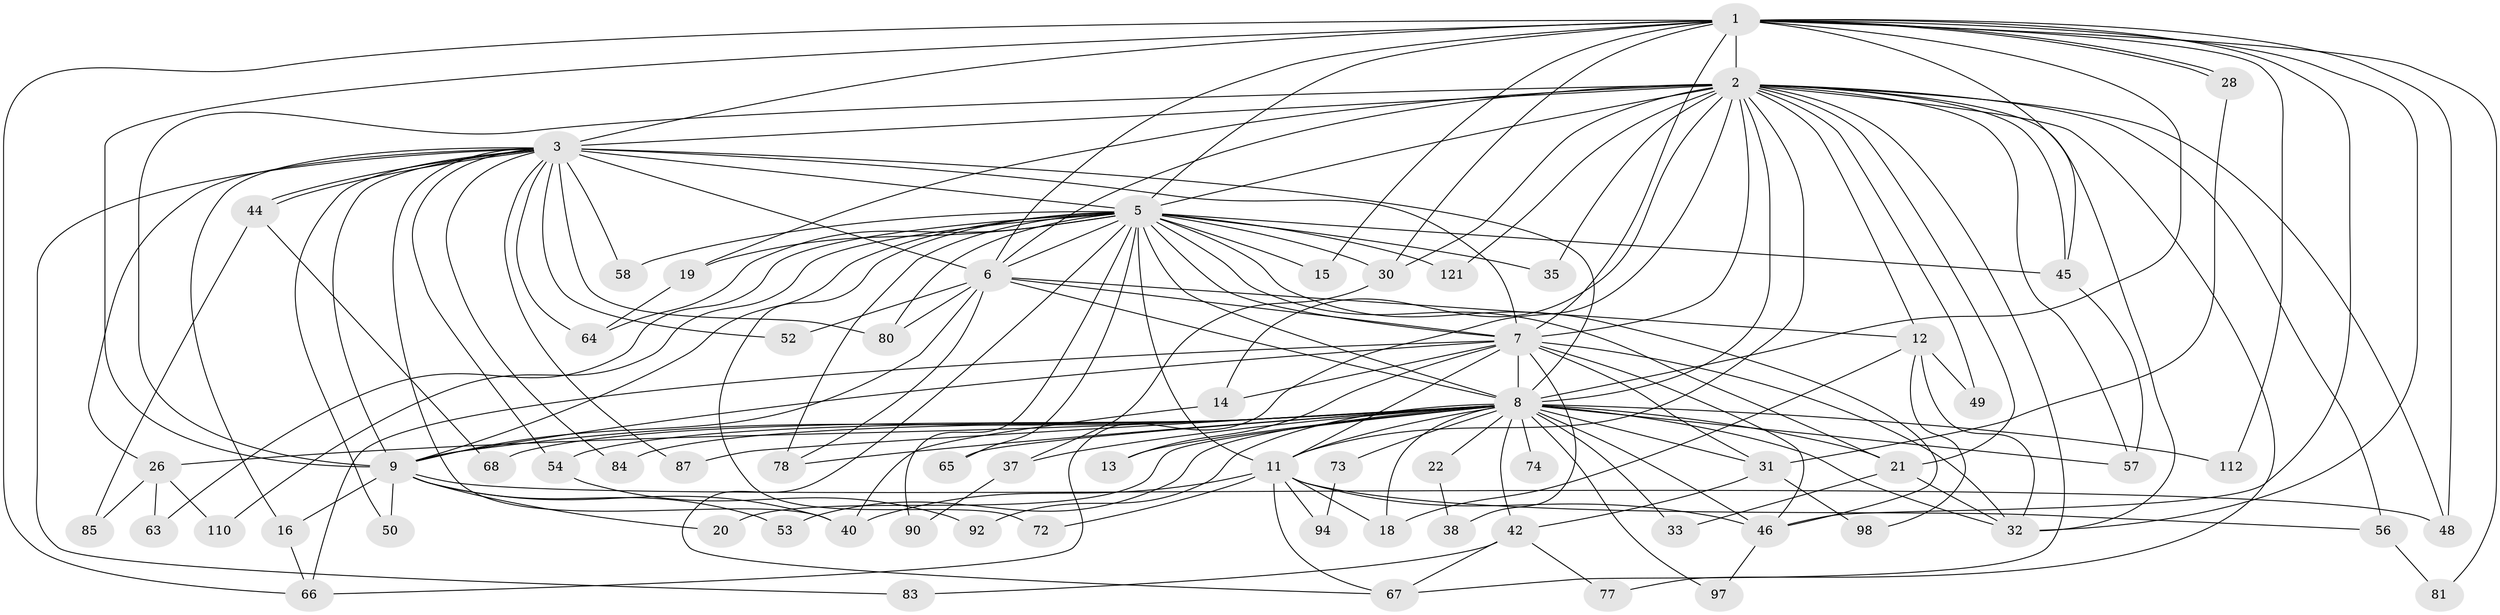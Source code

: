 // original degree distribution, {21: 0.014925373134328358, 27: 0.007462686567164179, 26: 0.007462686567164179, 19: 0.014925373134328358, 31: 0.007462686567164179, 17: 0.007462686567164179, 30: 0.007462686567164179, 34: 0.007462686567164179, 8: 0.014925373134328358, 6: 0.014925373134328358, 2: 0.5597014925373134, 4: 0.07462686567164178, 3: 0.208955223880597, 7: 0.014925373134328358, 5: 0.03731343283582089}
// Generated by graph-tools (version 1.1) at 2025/14/03/09/25 04:14:12]
// undirected, 67 vertices, 168 edges
graph export_dot {
graph [start="1"]
  node [color=gray90,style=filled];
  1;
  2 [super="+4+23+108+109+104+120+25+17+41"];
  3 [super="+107"];
  5;
  6 [super="+88"];
  7 [super="+24+105+82+43"];
  8 [super="+93+75+10+61+125+132+117+59"];
  9;
  11 [super="+39"];
  12;
  13;
  14;
  15;
  16;
  18 [super="+29"];
  19;
  20;
  21 [super="+69+62"];
  22;
  26;
  28;
  30;
  31 [super="+34"];
  32 [super="+36"];
  33;
  35;
  37;
  38;
  40 [super="+122+113"];
  42 [super="+71"];
  44;
  45;
  46 [super="+130+134+55"];
  48 [super="+51"];
  49;
  50;
  52;
  53;
  54 [super="+70"];
  56;
  57 [super="+99"];
  58;
  63;
  64 [super="+89"];
  65;
  66 [super="+86+116"];
  67 [super="+95"];
  68;
  72;
  73;
  74;
  77;
  78 [super="+118"];
  80 [super="+124"];
  81;
  83;
  84;
  85;
  87;
  90;
  92;
  94;
  97;
  98;
  110;
  112;
  121;
  1 -- 2 [weight=3];
  1 -- 3;
  1 -- 5;
  1 -- 6;
  1 -- 7;
  1 -- 8 [weight=2];
  1 -- 9;
  1 -- 15;
  1 -- 28;
  1 -- 28;
  1 -- 30;
  1 -- 32;
  1 -- 45;
  1 -- 48;
  1 -- 81;
  1 -- 112;
  1 -- 66;
  1 -- 46;
  2 -- 3 [weight=2];
  2 -- 5 [weight=3];
  2 -- 6 [weight=5];
  2 -- 7 [weight=4];
  2 -- 8 [weight=8];
  2 -- 9 [weight=5];
  2 -- 12;
  2 -- 14 [weight=2];
  2 -- 49;
  2 -- 77;
  2 -- 66;
  2 -- 11 [weight=2];
  2 -- 19;
  2 -- 35;
  2 -- 121;
  2 -- 48;
  2 -- 67;
  2 -- 21;
  2 -- 32 [weight=2];
  2 -- 56;
  2 -- 30;
  2 -- 57;
  2 -- 45;
  3 -- 5 [weight=2];
  3 -- 6;
  3 -- 7 [weight=3];
  3 -- 8 [weight=2];
  3 -- 9;
  3 -- 16;
  3 -- 26;
  3 -- 44;
  3 -- 44;
  3 -- 50;
  3 -- 52;
  3 -- 54;
  3 -- 58;
  3 -- 64;
  3 -- 83;
  3 -- 84;
  3 -- 87;
  3 -- 40;
  3 -- 80;
  5 -- 6;
  5 -- 7;
  5 -- 8 [weight=3];
  5 -- 9;
  5 -- 11;
  5 -- 15;
  5 -- 19;
  5 -- 21;
  5 -- 30;
  5 -- 35;
  5 -- 45;
  5 -- 46;
  5 -- 58;
  5 -- 63;
  5 -- 64;
  5 -- 65;
  5 -- 67;
  5 -- 72;
  5 -- 78;
  5 -- 80;
  5 -- 90;
  5 -- 110;
  5 -- 121;
  6 -- 7;
  6 -- 8 [weight=3];
  6 -- 9;
  6 -- 12;
  6 -- 52;
  6 -- 78;
  6 -- 80;
  7 -- 8 [weight=5];
  7 -- 9;
  7 -- 13;
  7 -- 14;
  7 -- 38;
  7 -- 46 [weight=2];
  7 -- 66;
  7 -- 31 [weight=2];
  7 -- 11;
  7 -- 32 [weight=2];
  8 -- 9 [weight=3];
  8 -- 13;
  8 -- 20;
  8 -- 22 [weight=2];
  8 -- 26;
  8 -- 32 [weight=4];
  8 -- 42;
  8 -- 87;
  8 -- 92;
  8 -- 54 [weight=2];
  8 -- 78;
  8 -- 65;
  8 -- 68;
  8 -- 73;
  8 -- 74;
  8 -- 18;
  8 -- 21 [weight=2];
  8 -- 33;
  8 -- 97;
  8 -- 37;
  8 -- 46 [weight=2];
  8 -- 112;
  8 -- 53;
  8 -- 11;
  8 -- 31;
  8 -- 84;
  8 -- 57;
  9 -- 16;
  9 -- 20;
  9 -- 48;
  9 -- 50;
  9 -- 53;
  9 -- 40;
  11 -- 40;
  11 -- 67;
  11 -- 72;
  11 -- 18;
  11 -- 94;
  11 -- 56;
  11 -- 46;
  12 -- 18;
  12 -- 49;
  12 -- 98;
  12 -- 32;
  14 -- 40;
  16 -- 66;
  19 -- 64;
  21 -- 33;
  21 -- 32;
  22 -- 38;
  26 -- 63;
  26 -- 85;
  26 -- 110;
  28 -- 31;
  30 -- 37;
  31 -- 42;
  31 -- 98;
  37 -- 90;
  42 -- 77;
  42 -- 83;
  42 -- 67;
  44 -- 68;
  44 -- 85;
  45 -- 57;
  46 -- 97;
  54 -- 92;
  56 -- 81;
  73 -- 94;
}
